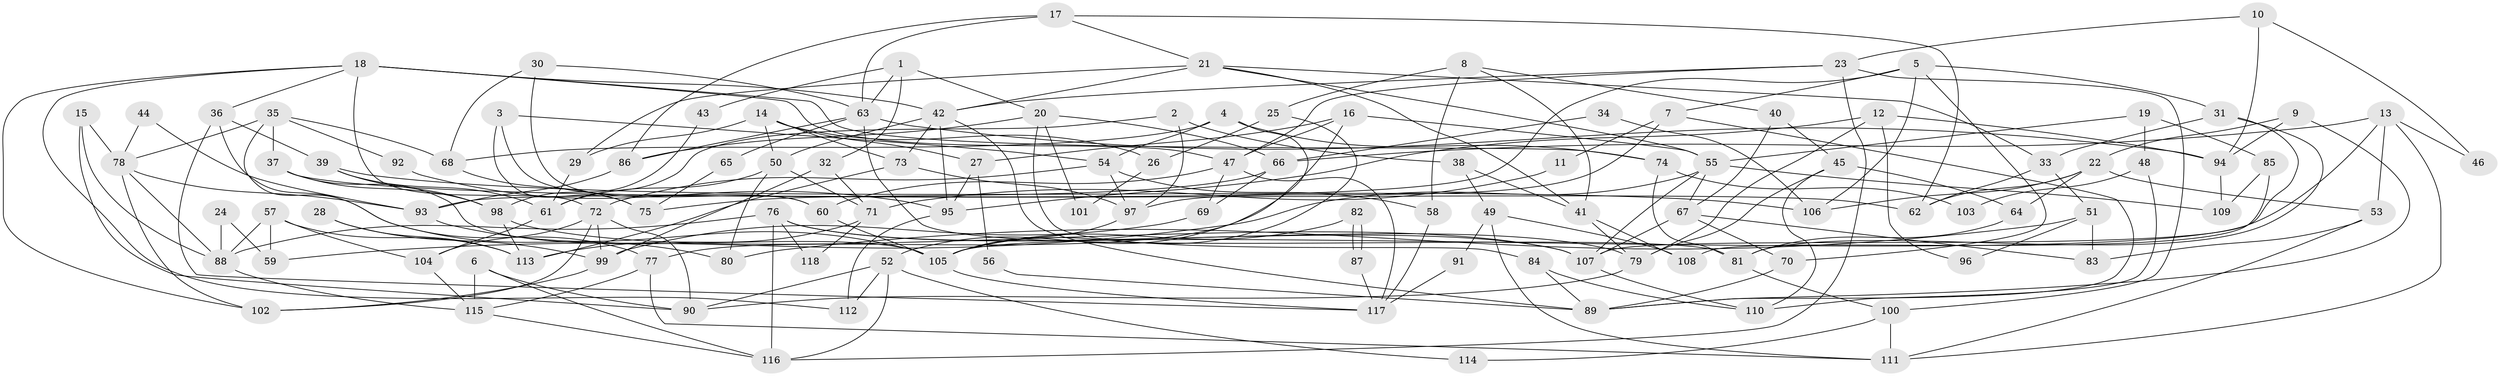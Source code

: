// coarse degree distribution, {4: 0.14102564102564102, 3: 0.1282051282051282, 5: 0.21794871794871795, 7: 0.10256410256410256, 2: 0.14102564102564102, 8: 0.07692307692307693, 6: 0.16666666666666666, 12: 0.01282051282051282, 11: 0.01282051282051282}
// Generated by graph-tools (version 1.1) at 2025/52/02/27/25 19:52:01]
// undirected, 118 vertices, 236 edges
graph export_dot {
graph [start="1"]
  node [color=gray90,style=filled];
  1;
  2;
  3;
  4;
  5;
  6;
  7;
  8;
  9;
  10;
  11;
  12;
  13;
  14;
  15;
  16;
  17;
  18;
  19;
  20;
  21;
  22;
  23;
  24;
  25;
  26;
  27;
  28;
  29;
  30;
  31;
  32;
  33;
  34;
  35;
  36;
  37;
  38;
  39;
  40;
  41;
  42;
  43;
  44;
  45;
  46;
  47;
  48;
  49;
  50;
  51;
  52;
  53;
  54;
  55;
  56;
  57;
  58;
  59;
  60;
  61;
  62;
  63;
  64;
  65;
  66;
  67;
  68;
  69;
  70;
  71;
  72;
  73;
  74;
  75;
  76;
  77;
  78;
  79;
  80;
  81;
  82;
  83;
  84;
  85;
  86;
  87;
  88;
  89;
  90;
  91;
  92;
  93;
  94;
  95;
  96;
  97;
  98;
  99;
  100;
  101;
  102;
  103;
  104;
  105;
  106;
  107;
  108;
  109;
  110;
  111;
  112;
  113;
  114;
  115;
  116;
  117;
  118;
  1 -- 20;
  1 -- 63;
  1 -- 32;
  1 -- 43;
  2 -- 97;
  2 -- 61;
  2 -- 38;
  3 -- 75;
  3 -- 60;
  3 -- 54;
  4 -- 68;
  4 -- 54;
  4 -- 74;
  4 -- 77;
  5 -- 93;
  5 -- 106;
  5 -- 7;
  5 -- 31;
  5 -- 70;
  6 -- 116;
  6 -- 115;
  6 -- 90;
  7 -- 97;
  7 -- 11;
  7 -- 89;
  8 -- 41;
  8 -- 40;
  8 -- 25;
  8 -- 58;
  9 -- 89;
  9 -- 94;
  9 -- 22;
  10 -- 23;
  10 -- 94;
  10 -- 46;
  11 -- 71;
  12 -- 79;
  12 -- 95;
  12 -- 94;
  12 -- 96;
  13 -- 111;
  13 -- 105;
  13 -- 46;
  13 -- 53;
  13 -- 66;
  14 -- 73;
  14 -- 50;
  14 -- 26;
  14 -- 27;
  14 -- 29;
  15 -- 90;
  15 -- 88;
  15 -- 78;
  16 -- 55;
  16 -- 47;
  16 -- 27;
  16 -- 52;
  17 -- 62;
  17 -- 86;
  17 -- 21;
  17 -- 63;
  18 -- 112;
  18 -- 36;
  18 -- 42;
  18 -- 47;
  18 -- 72;
  18 -- 74;
  18 -- 102;
  19 -- 85;
  19 -- 55;
  19 -- 48;
  20 -- 66;
  20 -- 86;
  20 -- 84;
  20 -- 101;
  21 -- 42;
  21 -- 29;
  21 -- 33;
  21 -- 41;
  21 -- 55;
  22 -- 62;
  22 -- 53;
  22 -- 64;
  22 -- 106;
  23 -- 42;
  23 -- 116;
  23 -- 47;
  23 -- 100;
  24 -- 59;
  24 -- 88;
  25 -- 105;
  25 -- 26;
  26 -- 101;
  27 -- 56;
  27 -- 95;
  28 -- 113;
  28 -- 99;
  29 -- 61;
  30 -- 60;
  30 -- 63;
  30 -- 68;
  31 -- 33;
  31 -- 81;
  31 -- 107;
  32 -- 99;
  32 -- 71;
  33 -- 51;
  33 -- 62;
  34 -- 106;
  34 -- 66;
  35 -- 77;
  35 -- 78;
  35 -- 37;
  35 -- 68;
  35 -- 92;
  36 -- 117;
  36 -- 39;
  36 -- 80;
  37 -- 98;
  37 -- 62;
  37 -- 105;
  38 -- 41;
  38 -- 49;
  39 -- 98;
  39 -- 61;
  39 -- 106;
  40 -- 67;
  40 -- 45;
  41 -- 79;
  41 -- 108;
  42 -- 89;
  42 -- 50;
  42 -- 73;
  42 -- 95;
  43 -- 98;
  44 -- 78;
  44 -- 93;
  45 -- 64;
  45 -- 79;
  45 -- 110;
  47 -- 60;
  47 -- 69;
  47 -- 117;
  48 -- 110;
  48 -- 103;
  49 -- 111;
  49 -- 91;
  49 -- 108;
  50 -- 61;
  50 -- 71;
  50 -- 80;
  51 -- 80;
  51 -- 83;
  51 -- 96;
  52 -- 90;
  52 -- 112;
  52 -- 114;
  52 -- 116;
  53 -- 83;
  53 -- 111;
  54 -- 97;
  54 -- 58;
  54 -- 72;
  55 -- 107;
  55 -- 59;
  55 -- 67;
  55 -- 109;
  56 -- 89;
  57 -- 104;
  57 -- 88;
  57 -- 59;
  57 -- 113;
  58 -- 117;
  60 -- 105;
  61 -- 104;
  63 -- 81;
  63 -- 65;
  63 -- 86;
  63 -- 94;
  64 -- 81;
  65 -- 75;
  66 -- 69;
  66 -- 75;
  67 -- 70;
  67 -- 83;
  67 -- 107;
  68 -- 75;
  69 -- 99;
  70 -- 89;
  71 -- 113;
  71 -- 118;
  72 -- 90;
  72 -- 99;
  72 -- 102;
  72 -- 104;
  73 -- 113;
  73 -- 97;
  74 -- 81;
  74 -- 103;
  76 -- 107;
  76 -- 116;
  76 -- 79;
  76 -- 88;
  76 -- 118;
  77 -- 111;
  77 -- 115;
  78 -- 102;
  78 -- 88;
  78 -- 93;
  79 -- 90;
  81 -- 100;
  82 -- 105;
  82 -- 87;
  82 -- 87;
  84 -- 110;
  84 -- 89;
  85 -- 108;
  85 -- 109;
  86 -- 93;
  87 -- 117;
  88 -- 115;
  91 -- 117;
  92 -- 95;
  93 -- 105;
  94 -- 109;
  95 -- 112;
  97 -- 105;
  98 -- 113;
  98 -- 107;
  99 -- 102;
  100 -- 111;
  100 -- 114;
  104 -- 115;
  105 -- 117;
  107 -- 110;
  115 -- 116;
}
